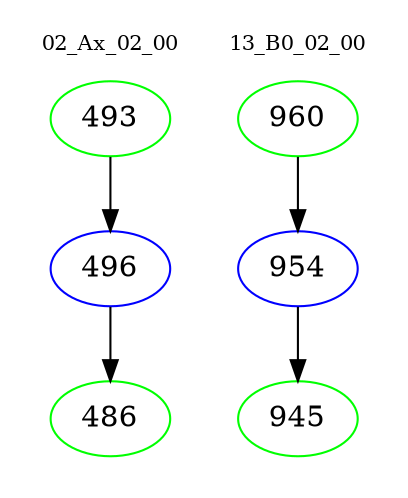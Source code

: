 digraph{
subgraph cluster_0 {
color = white
label = "02_Ax_02_00";
fontsize=10;
T0_493 [label="493", color="green"]
T0_493 -> T0_496 [color="black"]
T0_496 [label="496", color="blue"]
T0_496 -> T0_486 [color="black"]
T0_486 [label="486", color="green"]
}
subgraph cluster_1 {
color = white
label = "13_B0_02_00";
fontsize=10;
T1_960 [label="960", color="green"]
T1_960 -> T1_954 [color="black"]
T1_954 [label="954", color="blue"]
T1_954 -> T1_945 [color="black"]
T1_945 [label="945", color="green"]
}
}
